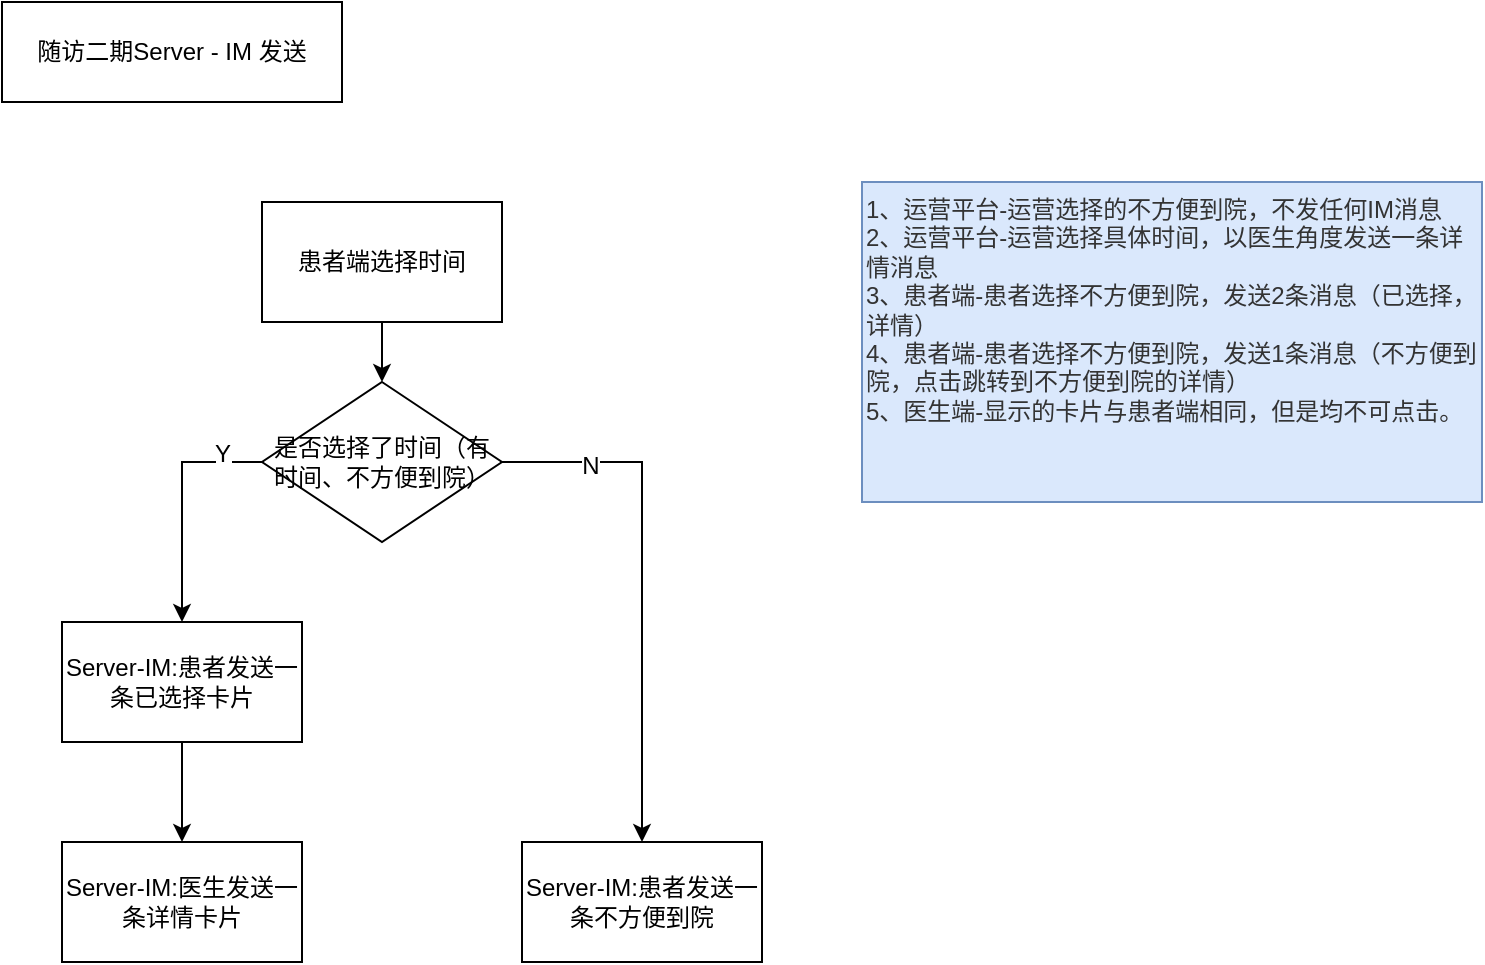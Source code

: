 <mxfile version="12.5.1" type="github"><diagram id="8bl_0zzplxaJp597MiWx" name="Page-1"><mxGraphModel dx="946" dy="540" grid="1" gridSize="10" guides="1" tooltips="1" connect="1" arrows="1" fold="1" page="1" pageScale="1" pageWidth="827" pageHeight="1169" math="0" shadow="0"><root><mxCell id="0"/><mxCell id="1" parent="0"/><mxCell id="uYhCtQWWzo67-zk_rVJx-1" value="随访二期Server - IM 发送" style="rounded=0;whiteSpace=wrap;html=1;" vertex="1" parent="1"><mxGeometry x="50" y="40" width="170" height="50" as="geometry"/></mxCell><mxCell id="uYhCtQWWzo67-zk_rVJx-9" style="edgeStyle=orthogonalEdgeStyle;rounded=0;orthogonalLoop=1;jettySize=auto;html=1;exitX=0.5;exitY=1;exitDx=0;exitDy=0;entryX=0.5;entryY=0;entryDx=0;entryDy=0;" edge="1" parent="1" source="uYhCtQWWzo67-zk_rVJx-2" target="uYhCtQWWzo67-zk_rVJx-3"><mxGeometry relative="1" as="geometry"/></mxCell><mxCell id="uYhCtQWWzo67-zk_rVJx-2" value="患者端选择时间" style="rounded=0;whiteSpace=wrap;html=1;" vertex="1" parent="1"><mxGeometry x="180" y="140" width="120" height="60" as="geometry"/></mxCell><mxCell id="uYhCtQWWzo67-zk_rVJx-10" style="edgeStyle=orthogonalEdgeStyle;rounded=0;orthogonalLoop=1;jettySize=auto;html=1;exitX=0;exitY=0.5;exitDx=0;exitDy=0;entryX=0.5;entryY=0;entryDx=0;entryDy=0;" edge="1" parent="1" source="uYhCtQWWzo67-zk_rVJx-3" target="uYhCtQWWzo67-zk_rVJx-4"><mxGeometry relative="1" as="geometry"/></mxCell><mxCell id="uYhCtQWWzo67-zk_rVJx-18" value="Y" style="text;html=1;align=center;verticalAlign=middle;resizable=0;points=[];labelBackgroundColor=#ffffff;" vertex="1" connectable="0" parent="uYhCtQWWzo67-zk_rVJx-10"><mxGeometry x="-0.667" y="-4" relative="1" as="geometry"><mxPoint as="offset"/></mxGeometry></mxCell><mxCell id="uYhCtQWWzo67-zk_rVJx-11" style="edgeStyle=orthogonalEdgeStyle;rounded=0;orthogonalLoop=1;jettySize=auto;html=1;exitX=1;exitY=0.5;exitDx=0;exitDy=0;entryX=0.5;entryY=0;entryDx=0;entryDy=0;" edge="1" parent="1" source="uYhCtQWWzo67-zk_rVJx-3" target="uYhCtQWWzo67-zk_rVJx-5"><mxGeometry relative="1" as="geometry"/></mxCell><mxCell id="uYhCtQWWzo67-zk_rVJx-17" value="N" style="text;html=1;align=center;verticalAlign=middle;resizable=0;points=[];labelBackgroundColor=#ffffff;" vertex="1" connectable="0" parent="uYhCtQWWzo67-zk_rVJx-11"><mxGeometry x="-0.662" y="-2" relative="1" as="geometry"><mxPoint as="offset"/></mxGeometry></mxCell><mxCell id="uYhCtQWWzo67-zk_rVJx-3" value="是否选择了时间（有时间、不方便到院）" style="rhombus;whiteSpace=wrap;html=1;" vertex="1" parent="1"><mxGeometry x="180" y="230" width="120" height="80" as="geometry"/></mxCell><mxCell id="uYhCtQWWzo67-zk_rVJx-13" style="edgeStyle=orthogonalEdgeStyle;rounded=0;orthogonalLoop=1;jettySize=auto;html=1;exitX=0.5;exitY=1;exitDx=0;exitDy=0;entryX=0.5;entryY=0;entryDx=0;entryDy=0;" edge="1" parent="1" source="uYhCtQWWzo67-zk_rVJx-4" target="uYhCtQWWzo67-zk_rVJx-6"><mxGeometry relative="1" as="geometry"/></mxCell><mxCell id="uYhCtQWWzo67-zk_rVJx-4" value="Server-IM:患者发送一条已选择卡片" style="rounded=0;whiteSpace=wrap;html=1;" vertex="1" parent="1"><mxGeometry x="80" y="350" width="120" height="60" as="geometry"/></mxCell><mxCell id="uYhCtQWWzo67-zk_rVJx-5" value="Server-IM:患者发送一条不方便到院" style="rounded=0;whiteSpace=wrap;html=1;" vertex="1" parent="1"><mxGeometry x="310" y="460" width="120" height="60" as="geometry"/></mxCell><mxCell id="uYhCtQWWzo67-zk_rVJx-6" value="Server-IM:医生发送一条详情卡片" style="rounded=0;whiteSpace=wrap;html=1;" vertex="1" parent="1"><mxGeometry x="80" y="460" width="120" height="60" as="geometry"/></mxCell><mxCell id="uYhCtQWWzo67-zk_rVJx-23" value="&lt;span style=&quot;color: rgb(51 , 51 , 51) ; white-space: normal&quot;&gt;1、运营平台-运营选择的不方便到院，不发任何IM消息&lt;/span&gt;&lt;br style=&quot;color: rgb(51 , 51 , 51) ; white-space: normal&quot;&gt;&lt;span style=&quot;color: rgb(51 , 51 , 51) ; white-space: normal&quot;&gt;2、运营平台-运营选择具体时间，以医生角度发送一条详情消息&lt;/span&gt;&lt;br style=&quot;color: rgb(51 , 51 , 51) ; white-space: normal&quot;&gt;&lt;span style=&quot;color: rgb(51 , 51 , 51) ; white-space: normal&quot;&gt;3、患者端-患者选择不方便到院，发送2条消息（已选择，详情）&lt;/span&gt;&lt;br style=&quot;color: rgb(51 , 51 , 51) ; white-space: normal&quot;&gt;&lt;span style=&quot;color: rgb(51 , 51 , 51) ; white-space: normal&quot;&gt;4、患者端-患者选择不方便到院，发送1条消息（不方便到院，点击跳转到不方便到院的详情）&lt;/span&gt;&lt;br style=&quot;color: rgb(51 , 51 , 51) ; white-space: normal&quot;&gt;&lt;span style=&quot;color: rgb(51 , 51 , 51) ; white-space: normal&quot;&gt;5、医生端-显示的卡片与患者端相同，但是均不可点击。&lt;/span&gt;" style="rounded=0;whiteSpace=wrap;html=1;align=left;verticalAlign=top;fillColor=#dae8fc;strokeColor=#6c8ebf;" vertex="1" parent="1"><mxGeometry x="480" y="130" width="310" height="160" as="geometry"/></mxCell></root></mxGraphModel></diagram></mxfile>